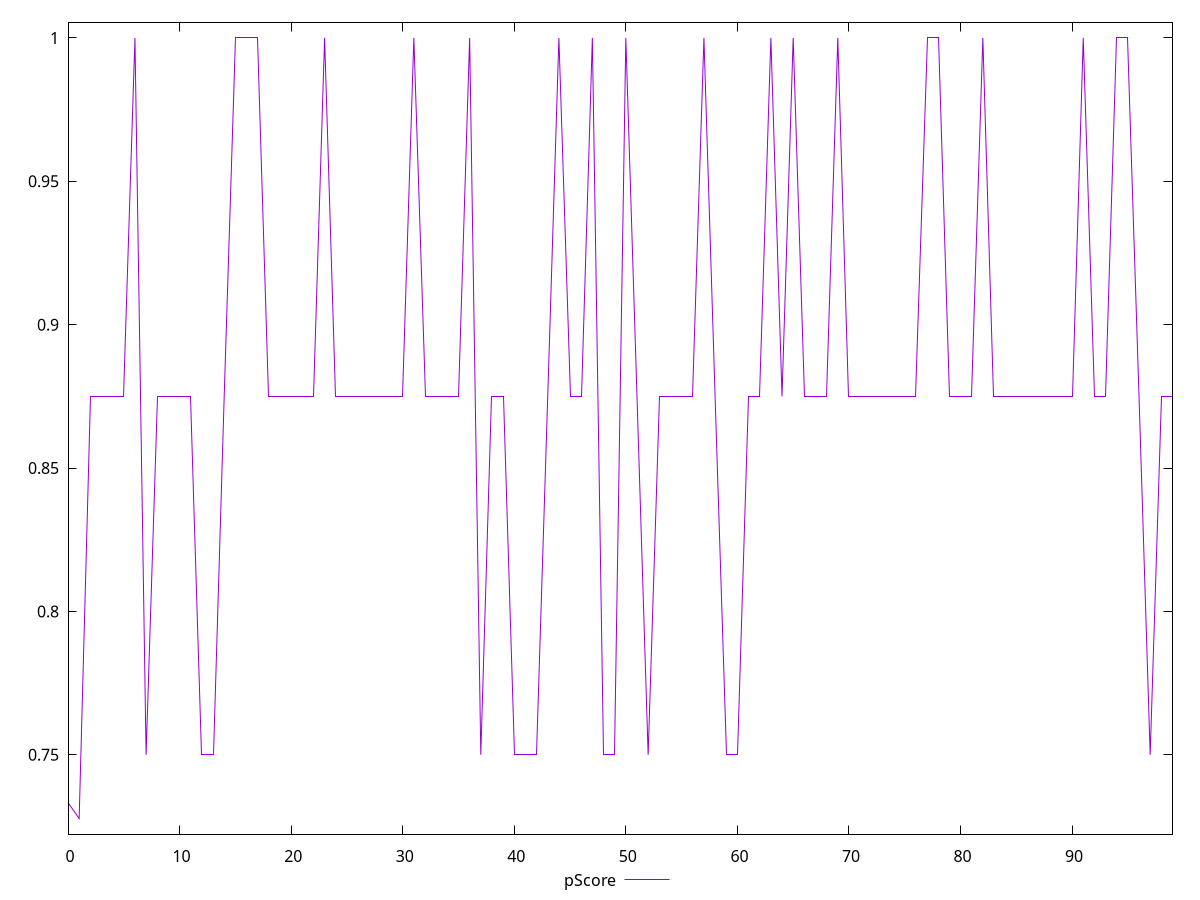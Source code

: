 reset

$pScore <<EOF
0 0.7333333333333333
1 0.7277777777777777
2 0.875
3 0.875
4 0.875
5 0.875
6 1
7 0.75
8 0.875
9 0.875
10 0.875
11 0.875
12 0.75
13 0.75
14 0.875
15 1
16 1
17 1
18 0.875
19 0.875
20 0.875
21 0.875
22 0.875
23 1
24 0.875
25 0.875
26 0.875
27 0.875
28 0.875
29 0.875
30 0.875
31 1
32 0.875
33 0.875
34 0.875
35 0.875
36 1
37 0.75
38 0.875
39 0.875
40 0.75
41 0.75
42 0.75
43 0.875
44 1
45 0.875
46 0.875
47 1
48 0.75
49 0.75
50 1
51 0.875
52 0.75
53 0.875
54 0.875
55 0.875
56 0.875
57 1
58 0.875
59 0.75
60 0.75
61 0.875
62 0.875
63 1
64 0.875
65 1
66 0.875
67 0.875
68 0.875
69 1
70 0.875
71 0.875
72 0.875
73 0.875
74 0.875
75 0.875
76 0.875
77 1
78 1
79 0.875
80 0.875
81 0.875
82 1
83 0.875
84 0.875
85 0.875
86 0.875
87 0.875
88 0.875
89 0.875
90 0.875
91 1
92 0.875
93 0.875
94 1
95 1
96 0.875
97 0.75
98 0.875
99 0.875
EOF

set key outside below
set xrange [0:99]
set yrange [0.7223333333333333:1.0054444444444444]
set trange [0.7223333333333333:1.0054444444444444]
set terminal svg size 640, 500 enhanced background rgb 'white'
set output "report_00019_2021-02-10T18-14-37.922Z//uses-http2/samples/pages/pScore/values.svg"

plot $pScore title "pScore" with line

reset
